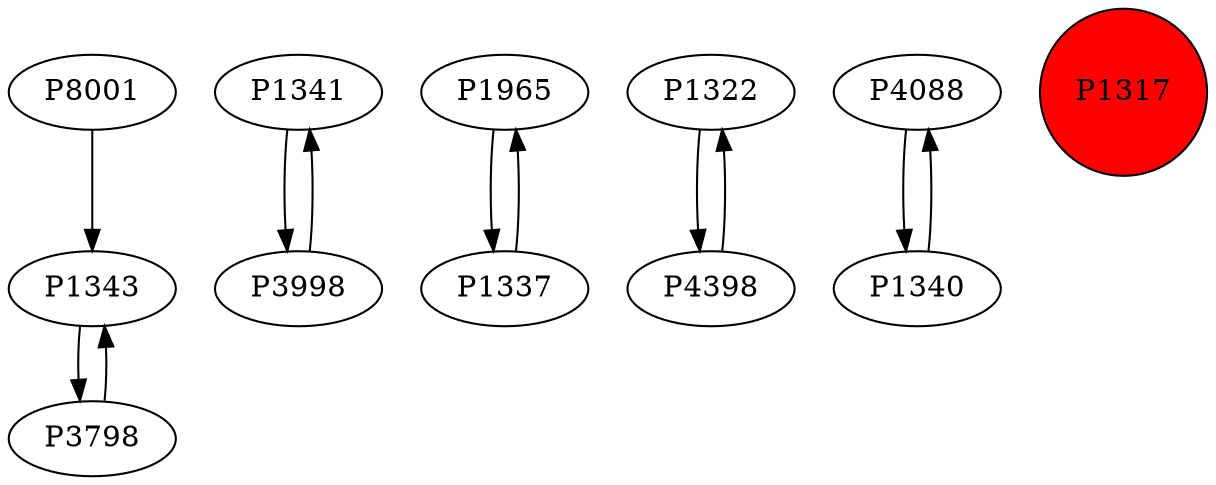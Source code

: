 digraph {
	P1343 -> P3798
	P1341 -> P3998
	P1965 -> P1337
	P1322 -> P4398
	P3798 -> P1343
	P8001 -> P1343
	P4088 -> P1340
	P1340 -> P4088
	P3998 -> P1341
	P4398 -> P1322
	P1337 -> P1965
	P1317 [shape=circle]
	P1317 [style=filled]
	P1317 [fillcolor=red]
}